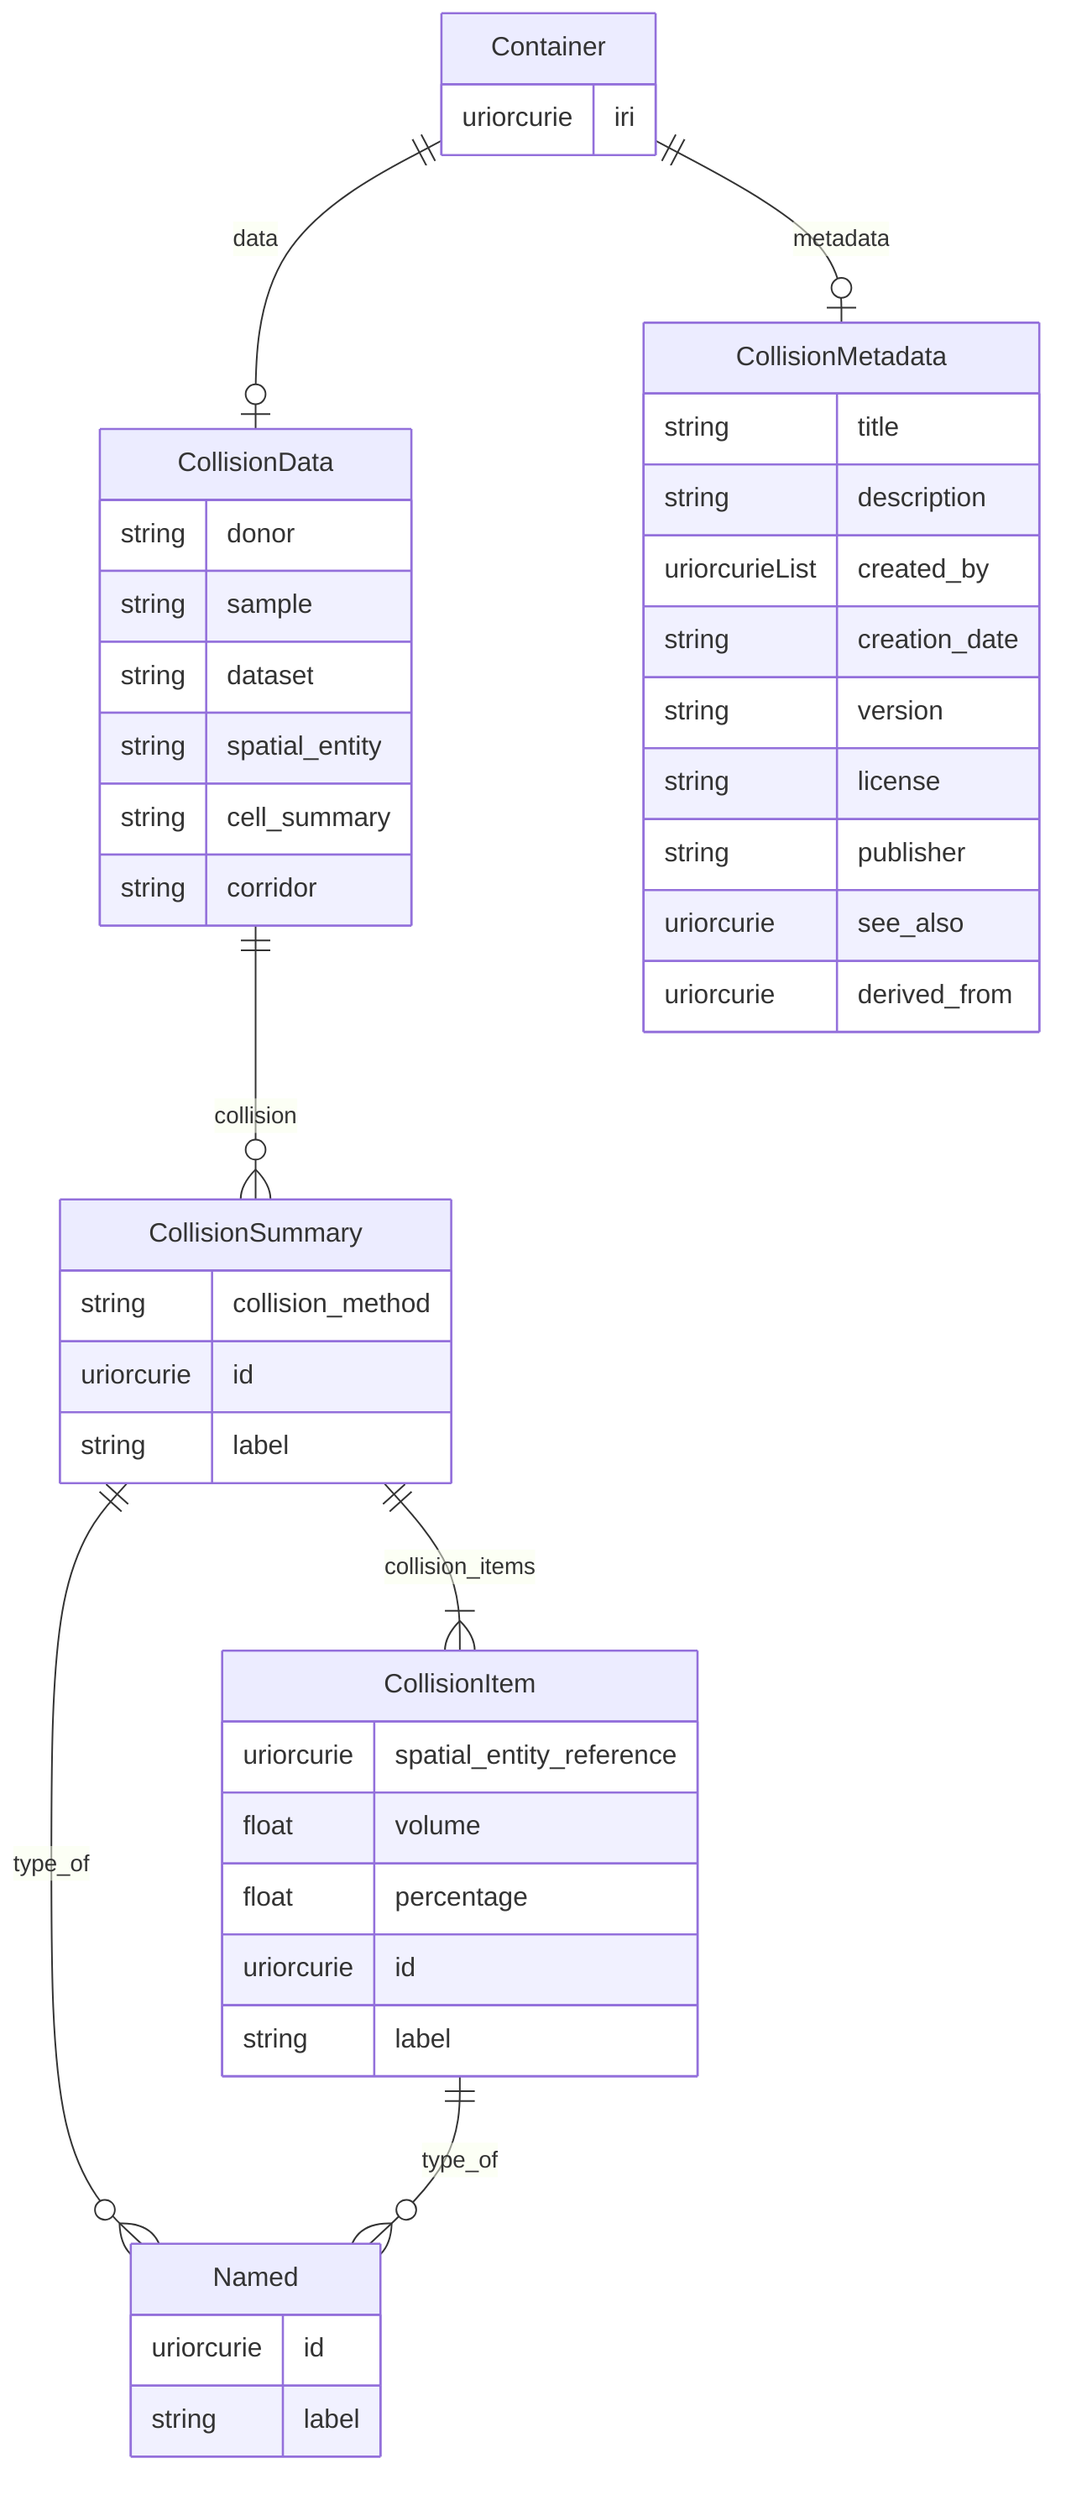 erDiagram
Container {
    uriorcurie iri  
}
CollisionData {
    string donor  
    string sample  
    string dataset  
    string spatial_entity  
    string cell_summary  
    string corridor  
}
CollisionSummary {
    string collision_method  
    uriorcurie id  
    string label  
}
Named {
    uriorcurie id  
    string label  
}
CollisionItem {
    uriorcurie spatial_entity_reference  
    float volume  
    float percentage  
    uriorcurie id  
    string label  
}
CollisionMetadata {
    string title  
    string description  
    uriorcurieList created_by  
    string creation_date  
    string version  
    string license  
    string publisher  
    uriorcurie see_also  
    uriorcurie derived_from  
}

Container ||--|o CollisionMetadata : "metadata"
Container ||--|o CollisionData : "data"
CollisionData ||--}o CollisionSummary : "collision"
CollisionSummary ||--}| CollisionItem : "collision_items"
CollisionSummary ||--}o Named : "type_of"
CollisionItem ||--}o Named : "type_of"